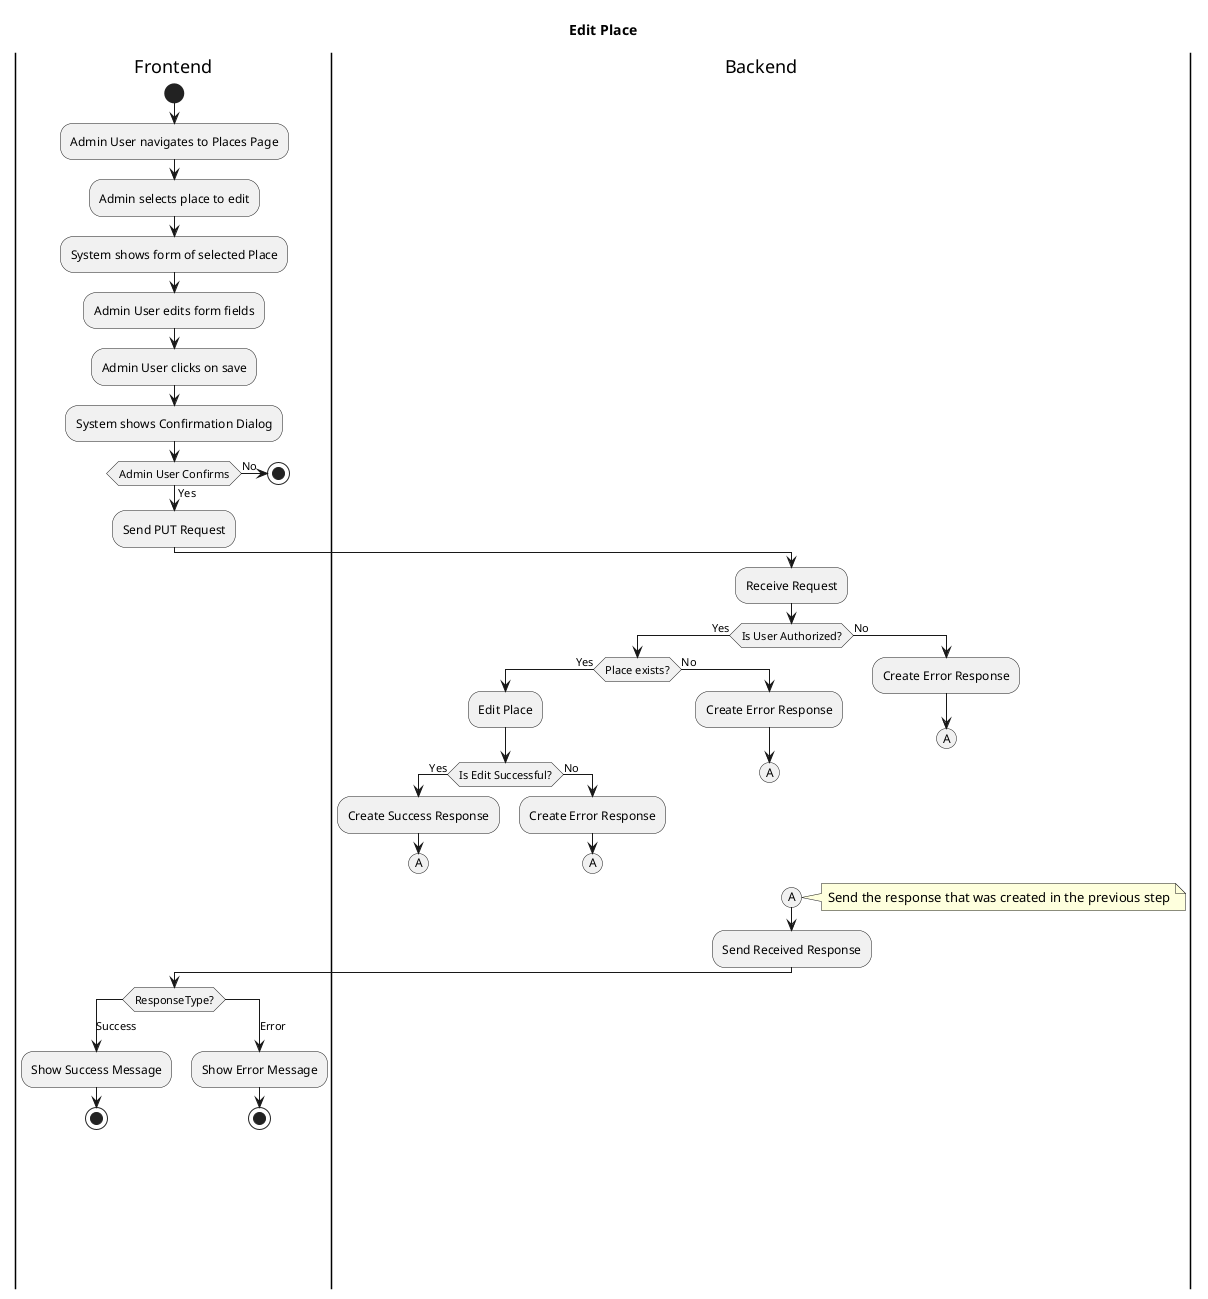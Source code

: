 @startuml
'https://plantuml.com/activity-diagram-beta
title Edit Place

|Frontend|
start

:Admin User navigates to Places Page;
:Admin selects place to edit;
:System shows form of selected Place;
:Admin User edits form fields;
:Admin User clicks on save;
:System shows Confirmation Dialog;

if (Admin User Confirms) then (Yes)
    :Send PUT Request;

    |Backend|

    :Receive Request;

    if (Is User Authorized?) then (Yes)
        if (Place exists?) then (Yes)
            :Edit Place;

            if (Is Edit Successful?) then (Yes)
                :Create Success Response;
                (A)
                detach
            else (No)
                :Create Error Response;
                (A)
                detach
            endif
        else (No)
            :Create Error Response;
            (A)
            detach
        endif
    else (No)
        :Create Error Response;
        (A)
        detach
    endif

    (A)

    note right
        Send the response that was created in the previous step
    end note

    :Send Received Response;

    |Frontend|

    switch (ResponseType?)
    case (Success)
        :Show Success Message;
        stop
    case (Error)
        :Show Error Message;
        stop
    endswitch

else (No)
    |Frontend|
stop

endif

@enduml
